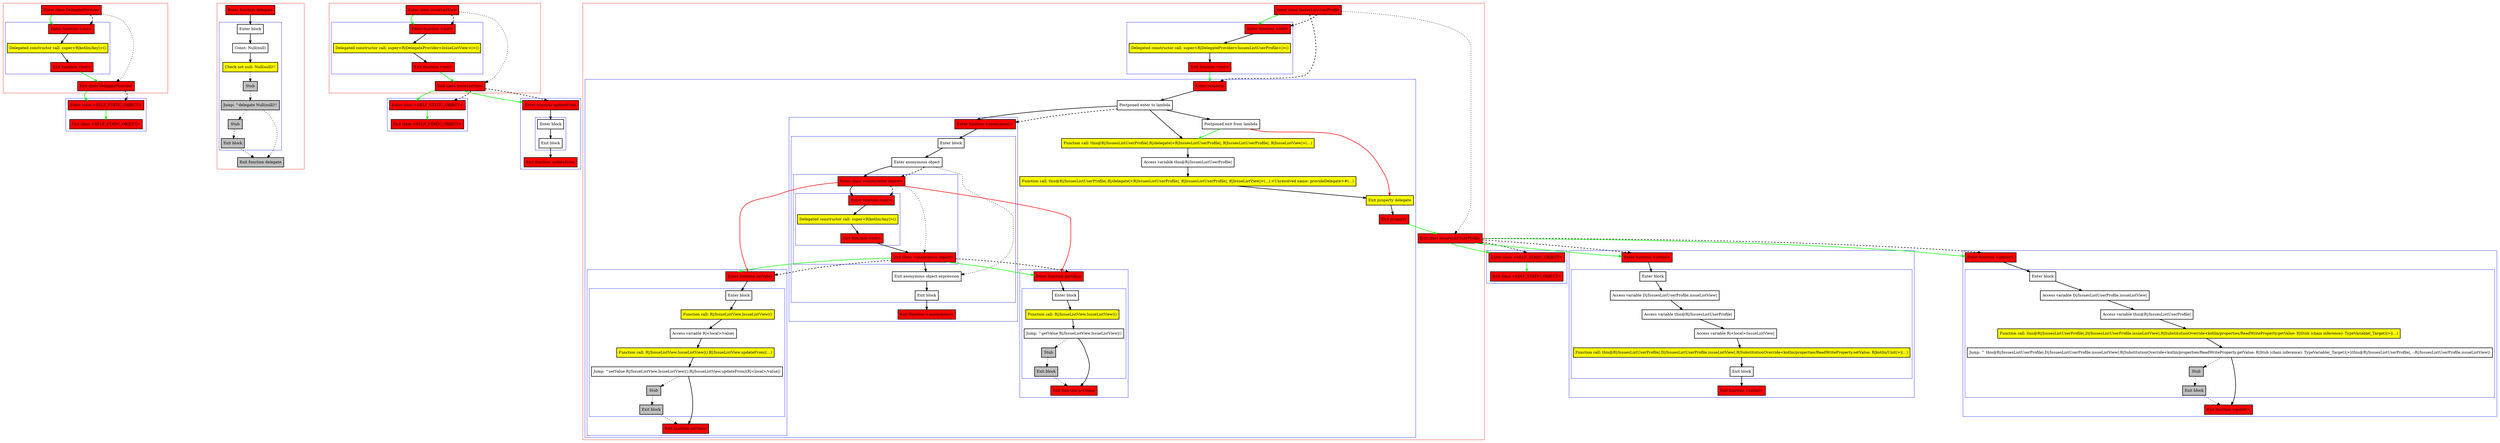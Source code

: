 digraph delegateWithAnonymousObject_kt {
    graph [nodesep=3]
    node [shape=box penwidth=2]
    edge [penwidth=2]

    subgraph cluster_0 {
        color=red
        0 [label="Enter class DelegateProvider" style="filled" fillcolor=red];
        subgraph cluster_1 {
            color=blue
            1 [label="Enter function <init>" style="filled" fillcolor=red];
            2 [label="Delegated constructor call: super<R|kotlin/Any|>()" style="filled" fillcolor=yellow];
            3 [label="Exit function <init>" style="filled" fillcolor=red];
        }
        4 [label="Exit class DelegateProvider" style="filled" fillcolor=red];
    }
    subgraph cluster_2 {
        color=blue
        5 [label="Enter class <SELF_STATIC_OBJECT>" style="filled" fillcolor=red];
        6 [label="Exit class <SELF_STATIC_OBJECT>" style="filled" fillcolor=red];
    }
    0 -> {1} [color=green];
    0 -> {4} [style=dotted];
    0 -> {1} [style=dashed];
    1 -> {2};
    2 -> {3};
    3 -> {4} [color=green];
    4 -> {5} [color=green];
    4 -> {5} [style=dashed];
    5 -> {6} [color=green];

    subgraph cluster_3 {
        color=red
        7 [label="Enter function delegate" style="filled" fillcolor=red];
        subgraph cluster_4 {
            color=blue
            8 [label="Enter block"];
            9 [label="Const: Null(null)"];
            10 [label="Check not null: Null(null)!!" style="filled" fillcolor=yellow];
            11 [label="Stub" style="filled" fillcolor=gray];
            12 [label="Jump: ^delegate Null(null)!!" style="filled" fillcolor=gray];
            13 [label="Stub" style="filled" fillcolor=gray];
            14 [label="Exit block" style="filled" fillcolor=gray];
        }
        15 [label="Exit function delegate" style="filled" fillcolor=gray];
    }
    7 -> {8};
    8 -> {9};
    9 -> {10};
    10 -> {11} [style=dotted];
    11 -> {12} [style=dotted];
    12 -> {13 15} [style=dotted];
    13 -> {14} [style=dotted];
    14 -> {15} [style=dotted];

    subgraph cluster_5 {
        color=red
        16 [label="Enter class IssueListView" style="filled" fillcolor=red];
        subgraph cluster_6 {
            color=blue
            17 [label="Enter function <init>" style="filled" fillcolor=red];
            18 [label="Delegated constructor call: super<R|DelegateProvider<IssueListView>|>()" style="filled" fillcolor=yellow];
            19 [label="Exit function <init>" style="filled" fillcolor=red];
        }
        20 [label="Exit class IssueListView" style="filled" fillcolor=red];
    }
    subgraph cluster_7 {
        color=blue
        21 [label="Enter class <SELF_STATIC_OBJECT>" style="filled" fillcolor=red];
        22 [label="Exit class <SELF_STATIC_OBJECT>" style="filled" fillcolor=red];
    }
    subgraph cluster_8 {
        color=blue
        23 [label="Enter function updateFrom" style="filled" fillcolor=red];
        subgraph cluster_9 {
            color=blue
            24 [label="Enter block"];
            25 [label="Exit block"];
        }
        26 [label="Exit function updateFrom" style="filled" fillcolor=red];
    }
    16 -> {17} [color=green];
    16 -> {20} [style=dotted];
    16 -> {17} [style=dashed];
    17 -> {18};
    18 -> {19};
    19 -> {20} [color=green];
    20 -> {21 23} [color=green];
    20 -> {21 23} [style=dashed];
    21 -> {22} [color=green];
    23 -> {24};
    24 -> {25};
    25 -> {26};

    subgraph cluster_10 {
        color=red
        27 [label="Enter class IssuesListUserProfile" style="filled" fillcolor=red];
        subgraph cluster_11 {
            color=blue
            28 [label="Enter function <init>" style="filled" fillcolor=red];
            29 [label="Delegated constructor call: super<R|DelegateProvider<IssuesListUserProfile>|>()" style="filled" fillcolor=yellow];
            30 [label="Exit function <init>" style="filled" fillcolor=red];
        }
        subgraph cluster_12 {
            color=blue
            31 [label="Enter property" style="filled" fillcolor=red];
            32 [label="Postponed enter to lambda"];
            subgraph cluster_13 {
                color=blue
                33 [label="Enter function <anonymous>" style="filled" fillcolor=red];
                subgraph cluster_14 {
                    color=blue
                    34 [label="Enter block"];
                    35 [label="Enter anonymous object"];
                    subgraph cluster_15 {
                        color=blue
                        36 [label="Enter class <anonymous object>" style="filled" fillcolor=red];
                        subgraph cluster_16 {
                            color=blue
                            37 [label="Enter function <init>" style="filled" fillcolor=red];
                            38 [label="Delegated constructor call: super<R|kotlin/Any|>()" style="filled" fillcolor=yellow];
                            39 [label="Exit function <init>" style="filled" fillcolor=red];
                        }
                        40 [label="Exit class <anonymous object>" style="filled" fillcolor=red];
                    }
                    41 [label="Exit anonymous object expression"];
                    42 [label="Exit block"];
                }
                43 [label="Exit function <anonymous>" style="filled" fillcolor=red];
            }
            subgraph cluster_17 {
                color=blue
                44 [label="Enter function setValue" style="filled" fillcolor=red];
                subgraph cluster_18 {
                    color=blue
                    45 [label="Enter block"];
                    46 [label="Function call: R|/IssueListView.IssueListView|()" style="filled" fillcolor=yellow];
                    47 [label="Access variable R|<local>/value|"];
                    48 [label="Function call: R|/IssueListView.IssueListView|().R|/IssueListView.updateFrom|(...)" style="filled" fillcolor=yellow];
                    49 [label="Jump: ^setValue R|/IssueListView.IssueListView|().R|/IssueListView.updateFrom|(R|<local>/value|)"];
                    50 [label="Stub" style="filled" fillcolor=gray];
                    51 [label="Exit block" style="filled" fillcolor=gray];
                }
                52 [label="Exit function setValue" style="filled" fillcolor=red];
            }
            subgraph cluster_19 {
                color=blue
                53 [label="Enter function getValue" style="filled" fillcolor=red];
                subgraph cluster_20 {
                    color=blue
                    54 [label="Enter block"];
                    55 [label="Function call: R|/IssueListView.IssueListView|()" style="filled" fillcolor=yellow];
                    56 [label="Jump: ^getValue R|/IssueListView.IssueListView|()"];
                    57 [label="Stub" style="filled" fillcolor=gray];
                    58 [label="Exit block" style="filled" fillcolor=gray];
                }
                59 [label="Exit function getValue" style="filled" fillcolor=red];
            }
            60 [label="Postponed exit from lambda"];
            61 [label="Function call: this@R|/IssuesListUserProfile|.R|/delegate|<R|IssuesListUserProfile|, R|IssuesListUserProfile|, R|IssueListView|>(...)" style="filled" fillcolor=yellow];
            62 [label="Access variable this@R|/IssuesListUserProfile|"];
            63 [label="Function call: this@R|/IssuesListUserProfile|.R|/delegate|<R|IssuesListUserProfile|, R|IssuesListUserProfile|, R|IssueListView|>(...).<Unresolved name: provideDelegate>#(...)" style="filled" fillcolor=yellow];
            64 [label="Exit property delegate" style="filled" fillcolor=yellow];
            65 [label="Exit property" style="filled" fillcolor=red];
        }
        66 [label="Exit class IssuesListUserProfile" style="filled" fillcolor=red];
    }
    subgraph cluster_21 {
        color=blue
        67 [label="Enter class <SELF_STATIC_OBJECT>" style="filled" fillcolor=red];
        68 [label="Exit class <SELF_STATIC_OBJECT>" style="filled" fillcolor=red];
    }
    subgraph cluster_22 {
        color=blue
        69 [label="Enter function <setter>" style="filled" fillcolor=red];
        subgraph cluster_23 {
            color=blue
            70 [label="Enter block"];
            71 [label="Access variable D|/IssuesListUserProfile.issueListView|"];
            72 [label="Access variable this@R|/IssuesListUserProfile|"];
            73 [label="Access variable R|<local>/issueListView|"];
            74 [label="Function call: this@R|/IssuesListUserProfile|.D|/IssuesListUserProfile.issueListView|.R|SubstitutionOverride<kotlin/properties/ReadWriteProperty.setValue: R|kotlin/Unit|>|(...)" style="filled" fillcolor=yellow];
            75 [label="Exit block"];
        }
        76 [label="Exit function <setter>" style="filled" fillcolor=red];
    }
    subgraph cluster_24 {
        color=blue
        77 [label="Enter function <getter>" style="filled" fillcolor=red];
        subgraph cluster_25 {
            color=blue
            78 [label="Enter block"];
            79 [label="Access variable D|/IssuesListUserProfile.issueListView|"];
            80 [label="Access variable this@R|/IssuesListUserProfile|"];
            81 [label="Function call: this@R|/IssuesListUserProfile|.D|/IssuesListUserProfile.issueListView|.R|SubstitutionOverride<kotlin/properties/ReadWriteProperty.getValue: R|Stub (chain inference): TypeVariable(_Target)|>|(...)" style="filled" fillcolor=yellow];
            82 [label="Jump: ^ this@R|/IssuesListUserProfile|.D|/IssuesListUserProfile.issueListView|.R|SubstitutionOverride<kotlin/properties/ReadWriteProperty.getValue: R|Stub (chain inference): TypeVariable(_Target)|>|(this@R|/IssuesListUserProfile|, ::R|/IssuesListUserProfile.issueListView|)"];
            83 [label="Stub" style="filled" fillcolor=gray];
            84 [label="Exit block" style="filled" fillcolor=gray];
        }
        85 [label="Exit function <getter>" style="filled" fillcolor=red];
    }
    27 -> {28} [color=green];
    27 -> {66} [style=dotted];
    27 -> {28 31} [style=dashed];
    28 -> {29};
    29 -> {30};
    30 -> {31} [color=green];
    31 -> {32};
    32 -> {33 60 61};
    32 -> {33} [style=dashed];
    33 -> {34};
    34 -> {35};
    35 -> {36};
    35 -> {41} [style=dotted];
    35 -> {36} [style=dashed];
    36 -> {37};
    36 -> {44 53} [color=red];
    36 -> {40} [style=dotted];
    36 -> {37} [style=dashed];
    37 -> {38};
    38 -> {39};
    39 -> {40};
    40 -> {41};
    40 -> {44 53} [color=green];
    40 -> {44 53} [style=dashed];
    41 -> {42};
    42 -> {43};
    44 -> {45};
    45 -> {46};
    46 -> {47};
    47 -> {48};
    48 -> {49};
    49 -> {52};
    49 -> {50} [style=dotted];
    50 -> {51} [style=dotted];
    51 -> {52} [style=dotted];
    53 -> {54};
    54 -> {55};
    55 -> {56};
    56 -> {59};
    56 -> {57} [style=dotted];
    57 -> {58} [style=dotted];
    58 -> {59} [style=dotted];
    60 -> {61} [color=green];
    60 -> {64} [color=red];
    61 -> {62};
    62 -> {63};
    63 -> {64};
    64 -> {65};
    65 -> {66} [color=green];
    66 -> {67 69 77} [color=green];
    66 -> {67 69 77} [style=dashed];
    67 -> {68} [color=green];
    69 -> {70};
    70 -> {71};
    71 -> {72};
    72 -> {73};
    73 -> {74};
    74 -> {75};
    75 -> {76};
    77 -> {78};
    78 -> {79};
    79 -> {80};
    80 -> {81};
    81 -> {82};
    82 -> {85};
    82 -> {83} [style=dotted];
    83 -> {84} [style=dotted];
    84 -> {85} [style=dotted];

}
